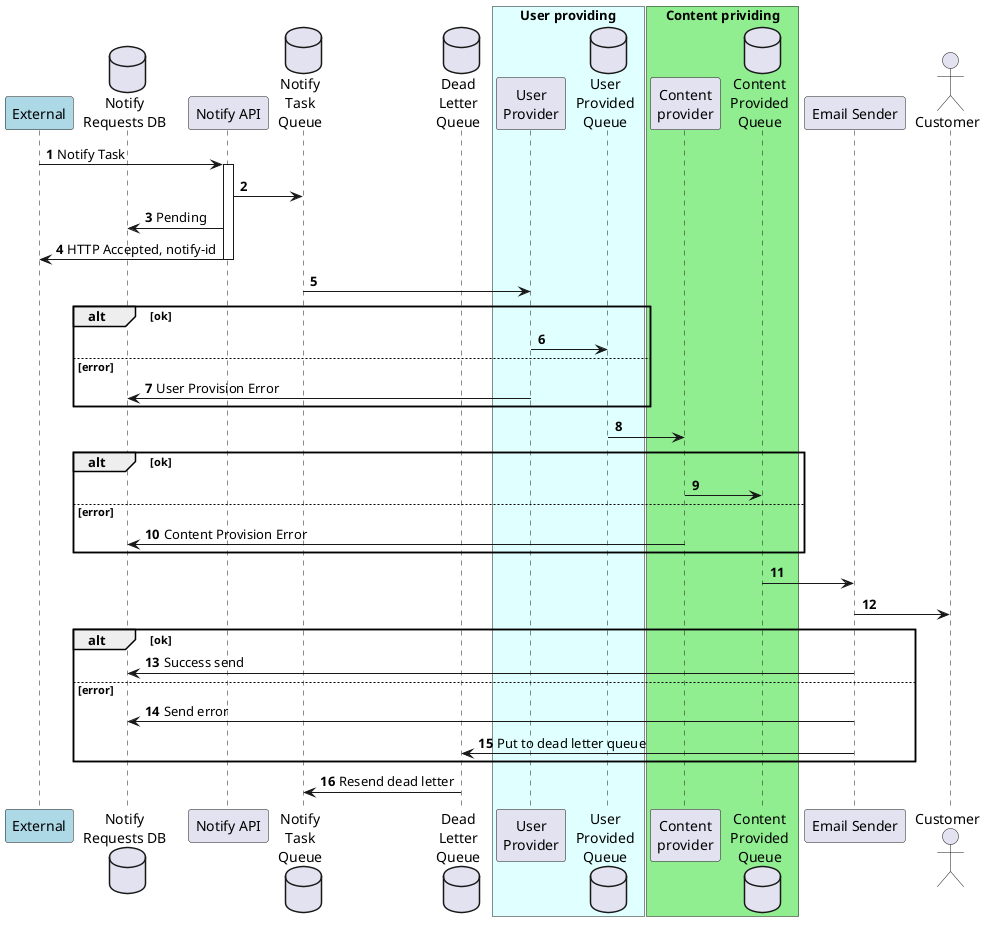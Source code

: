 @startuml notify_pipeline
skinparam WrapWidth 5
autonumber


participant external as "External" #LightBlue
database notify_requests as "Notify\nRequests DB"
participant api as "Notify API"

database notify_task_queue as "Notify\nTask\nQueue"
database dead_letter_queue as "Dead\nLetter\nQueue"

box "User providing" #LightCyan
participant user_provider as "User\nProvider"
database user_provided_queue as "User\nProvided\nQueue"
end box

box "Content prividing" #LightGreen
participant content_provider as "Content\nprovider"
database content_provided_queue as "Content\nProvided\nQueue"
end box

participant email_sender as "Email Sender"

actor customer as "Customer"

external -> api: Notify Task
activate api
api -> notify_task_queue
api -> notify_requests: Pending
api -> external: HTTP Accepted, notify-id
deactivate api

notify_task_queue -> user_provider
alt ok
    user_provider -> user_provided_queue
else error
    user_provider -> notify_requests: User Provision Error
end
user_provided_queue -> content_provider

alt ok
    content_provider -> content_provided_queue
else error
    content_provider -> notify_requests: Content Provision Error
end

content_provided_queue -> email_sender 
email_sender -> customer
alt ok 
    email_sender -> notify_requests: Success send
else error
    email_sender -> notify_requests: Send error
    email_sender -> dead_letter_queue: Put to dead letter queue
end

dead_letter_queue -> notify_task_queue: Resend dead letter

@enduml